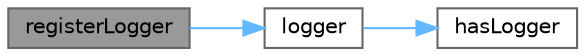 digraph "registerLogger"
{
 // INTERACTIVE_SVG=YES
 // LATEX_PDF_SIZE
  bgcolor="transparent";
  edge [fontname=Helvetica,fontsize=10,labelfontname=Helvetica,labelfontsize=10];
  node [fontname=Helvetica,fontsize=10,shape=box,height=0.2,width=0.4];
  rankdir="LR";
  Node1 [label="registerLogger",height=0.2,width=0.4,color="gray40", fillcolor="grey60", style="filled", fontcolor="black",tooltip="Add a new Logger."];
  Node1 -> Node2 [color="steelblue1",style="solid"];
  Node2 [label="logger",height=0.2,width=0.4,color="grey40", fillcolor="white", style="filled",URL="$classore_1_1data_1_1_log.html#a5349b81feb0af661da4f1825a7c6585a",tooltip="Retrieve a Logger."];
  Node2 -> Node3 [color="steelblue1",style="solid"];
  Node3 [label="hasLogger",height=0.2,width=0.4,color="grey40", fillcolor="white", style="filled",URL="$classore_1_1data_1_1_log.html#aabc7095160ce75e1d9693be01d7610df",tooltip="Check if logger exists."];
}
